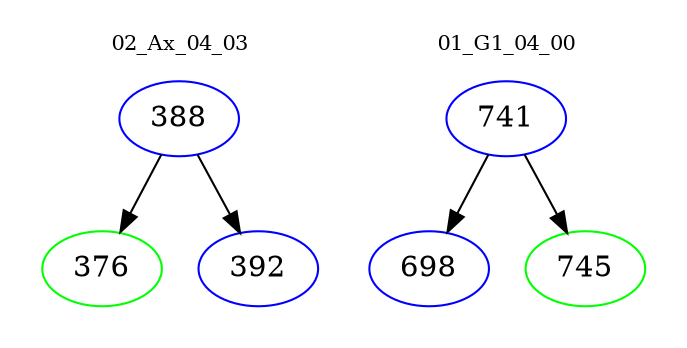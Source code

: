digraph{
subgraph cluster_0 {
color = white
label = "02_Ax_04_03";
fontsize=10;
T0_388 [label="388", color="blue"]
T0_388 -> T0_376 [color="black"]
T0_376 [label="376", color="green"]
T0_388 -> T0_392 [color="black"]
T0_392 [label="392", color="blue"]
}
subgraph cluster_1 {
color = white
label = "01_G1_04_00";
fontsize=10;
T1_741 [label="741", color="blue"]
T1_741 -> T1_698 [color="black"]
T1_698 [label="698", color="blue"]
T1_741 -> T1_745 [color="black"]
T1_745 [label="745", color="green"]
}
}
